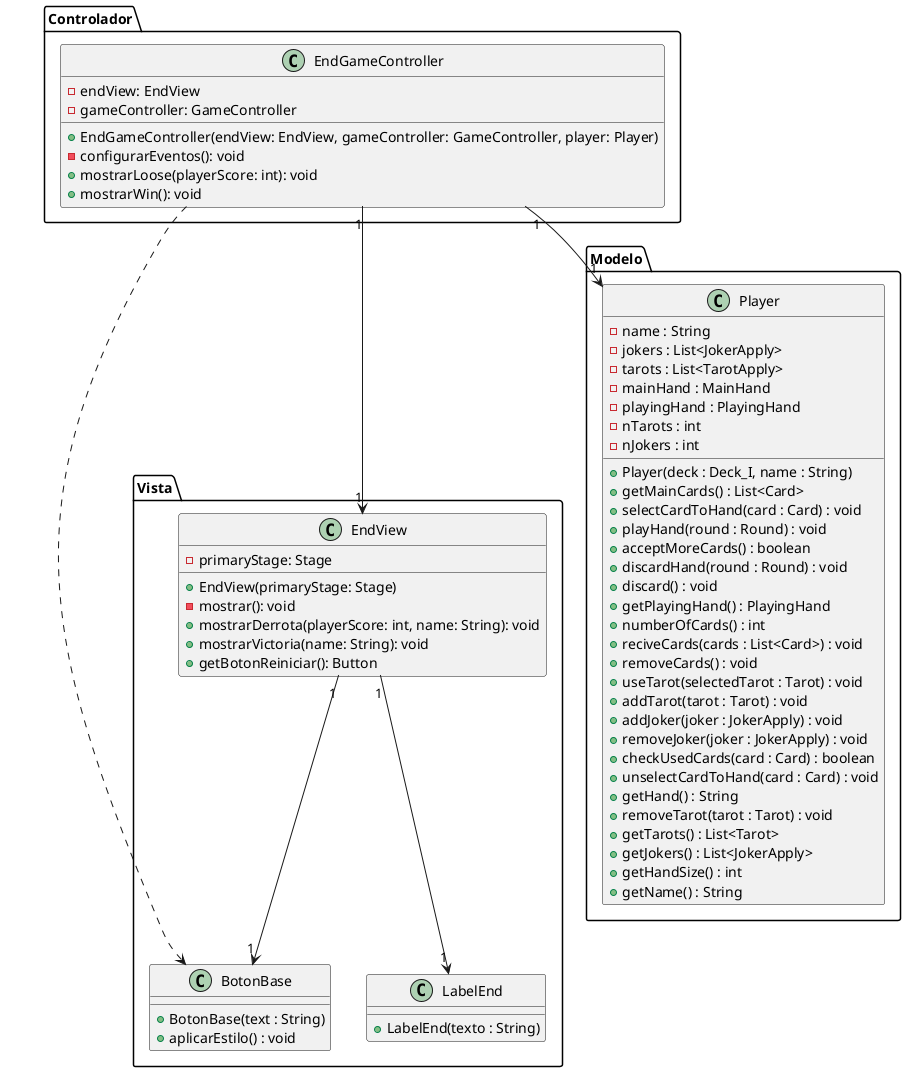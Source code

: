 @startuml

package Vista {

  class EndView {
    - primaryStage: Stage
    + EndView(primaryStage: Stage)
    - mostrar(): void
    + mostrarDerrota(playerScore: int, name: String): void
    + mostrarVictoria(name: String): void
    + getBotonReiniciar(): Button
  }
  
  class BotonBase {
    + BotonBase(text : String)
    + aplicarEstilo() : void
  }
  
  class LabelEnd {
    + LabelEnd(texto : String) 
  }

}

package Controlador {
  
  class EndGameController {
    - endView: EndView
    - gameController: GameController
    + EndGameController(endView: EndView, gameController: GameController, player: Player)
    - configurarEventos(): void
    + mostrarLoose(playerScore: int): void
    + mostrarWin(): void
  }
  
}

package Modelo {
  
    class Player {
    - name : String
    - jokers : List<JokerApply>
    - tarots : List<TarotApply>
    - mainHand : MainHand
    - playingHand : PlayingHand
    - nTarots : int
    - nJokers : int
    + Player(deck : Deck_I, name : String)
    + getMainCards() : List<Card>
    + selectCardToHand(card : Card) : void
    + playHand(round : Round) : void
    + acceptMoreCards() : boolean
    + discardHand(round : Round) : void
    + discard() : void
    + getPlayingHand() : PlayingHand
    + numberOfCards() : int
    + reciveCards(cards : List<Card>) : void
    + removeCards() : void
    + useTarot(selectedTarot : Tarot) : void
    + addTarot(tarot : Tarot) : void
    + addJoker(joker : JokerApply) : void
    + removeJoker(joker : JokerApply) : void
    + checkUsedCards(card : Card) : boolean
    + unselectCardToHand(card : Card) : void
    + getHand() : String
    + removeTarot(tarot : Tarot) : void
    + getTarots() : List<Tarot>
    + getJokers() : List<JokerApply>
    + getHandSize() : int
    + getName() : String
  }

}

EndView "1" --> "1" BotonBase
EndView "1" --> "1" LabelEnd

EndGameController "1" --> "1" EndView
EndGameController .> BotonBase
EndGameController "1" --> "1" Player

@enduml